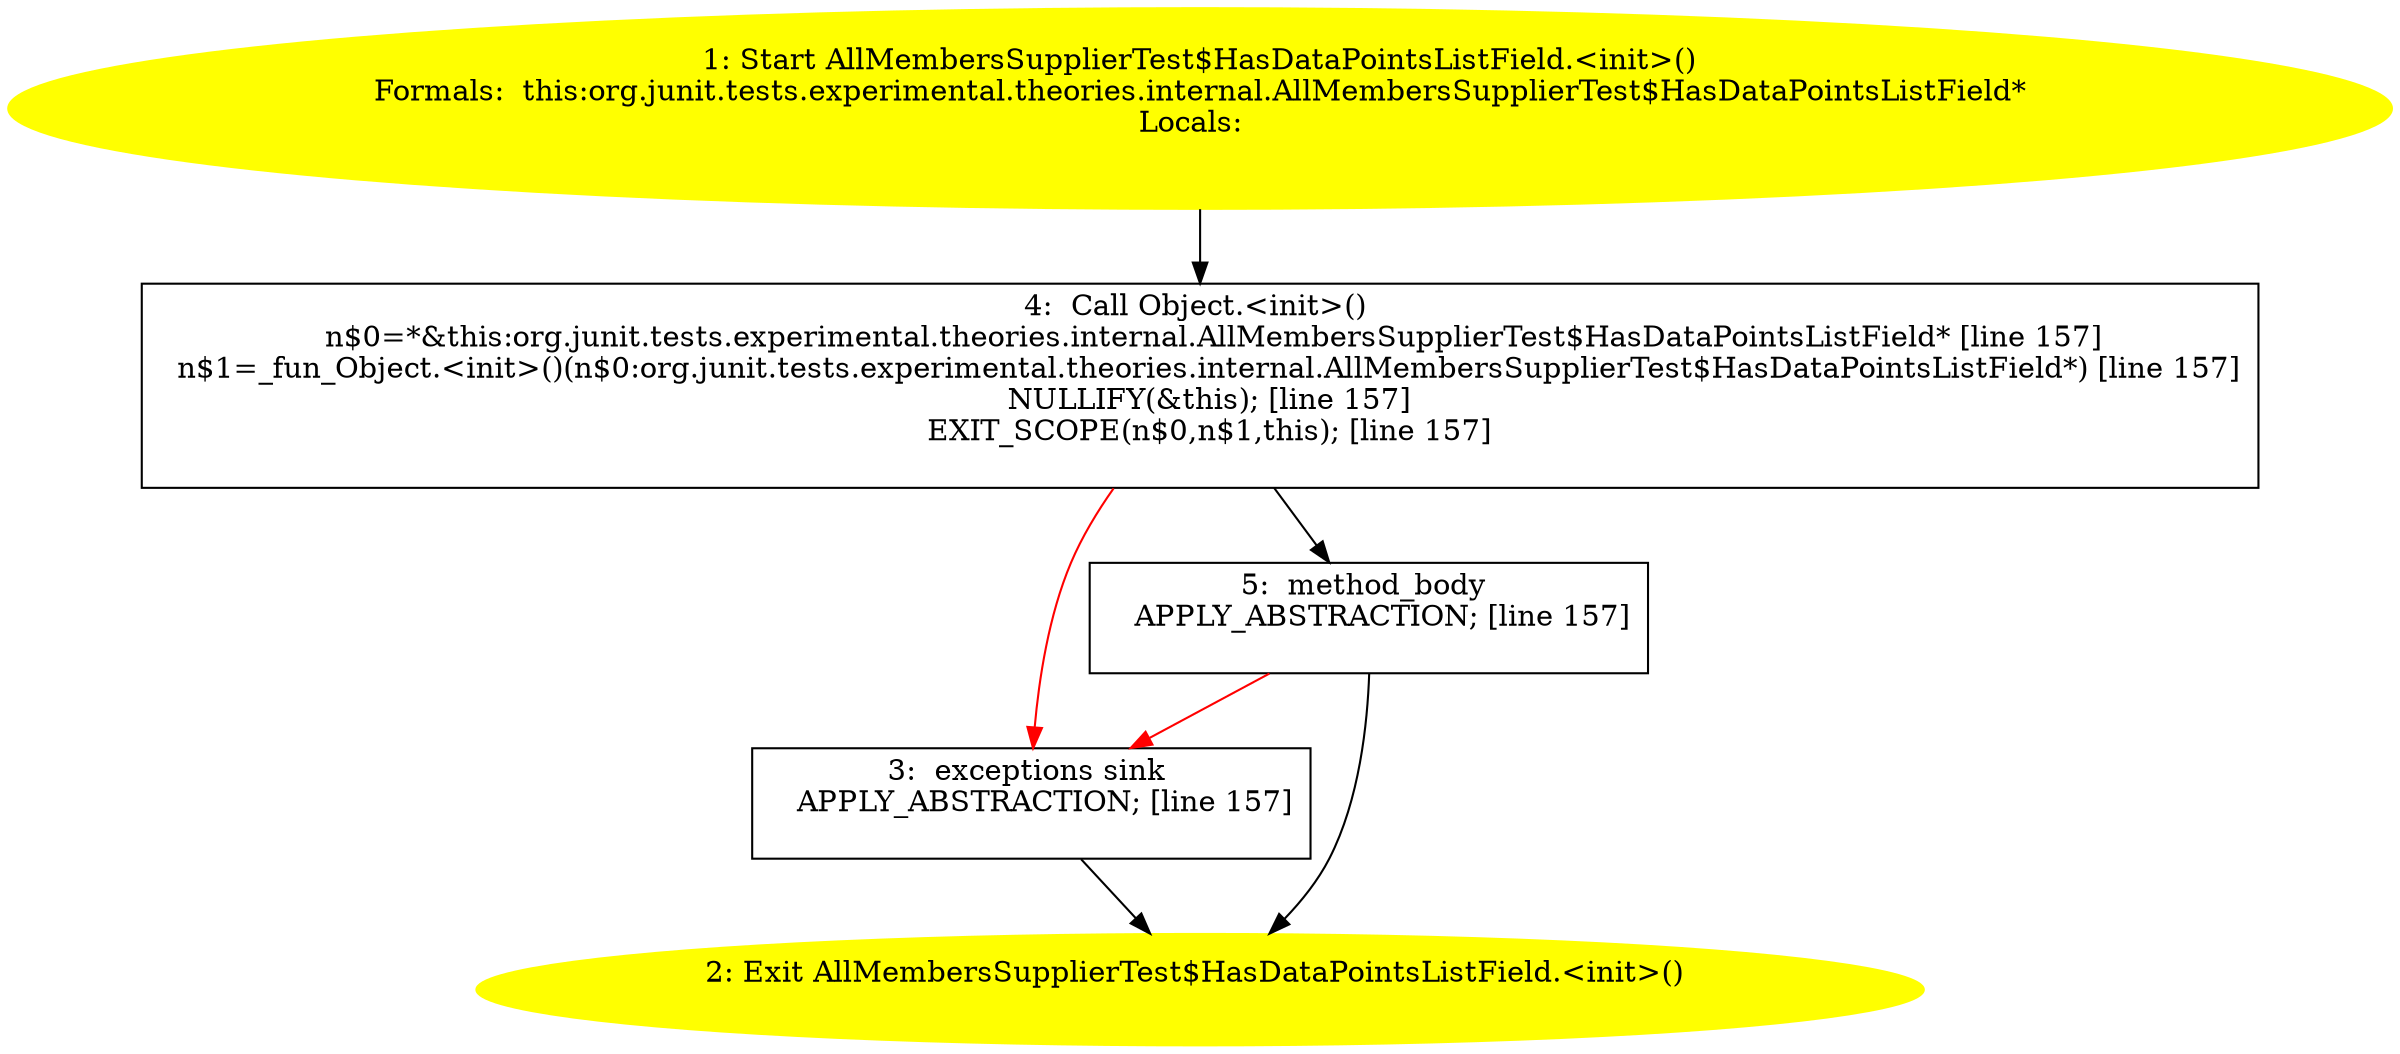 /* @generated */
digraph cfg {
"org.junit.tests.experimental.theories.internal.AllMembersSupplierTest$HasDataPointsListField.<init>(.527b8a290c2c9b8f6d8370c694163a86_1" [label="1: Start AllMembersSupplierTest$HasDataPointsListField.<init>()\nFormals:  this:org.junit.tests.experimental.theories.internal.AllMembersSupplierTest$HasDataPointsListField*\nLocals:  \n  " color=yellow style=filled]
	

	 "org.junit.tests.experimental.theories.internal.AllMembersSupplierTest$HasDataPointsListField.<init>(.527b8a290c2c9b8f6d8370c694163a86_1" -> "org.junit.tests.experimental.theories.internal.AllMembersSupplierTest$HasDataPointsListField.<init>(.527b8a290c2c9b8f6d8370c694163a86_4" ;
"org.junit.tests.experimental.theories.internal.AllMembersSupplierTest$HasDataPointsListField.<init>(.527b8a290c2c9b8f6d8370c694163a86_2" [label="2: Exit AllMembersSupplierTest$HasDataPointsListField.<init>() \n  " color=yellow style=filled]
	

"org.junit.tests.experimental.theories.internal.AllMembersSupplierTest$HasDataPointsListField.<init>(.527b8a290c2c9b8f6d8370c694163a86_3" [label="3:  exceptions sink \n   APPLY_ABSTRACTION; [line 157]\n " shape="box"]
	

	 "org.junit.tests.experimental.theories.internal.AllMembersSupplierTest$HasDataPointsListField.<init>(.527b8a290c2c9b8f6d8370c694163a86_3" -> "org.junit.tests.experimental.theories.internal.AllMembersSupplierTest$HasDataPointsListField.<init>(.527b8a290c2c9b8f6d8370c694163a86_2" ;
"org.junit.tests.experimental.theories.internal.AllMembersSupplierTest$HasDataPointsListField.<init>(.527b8a290c2c9b8f6d8370c694163a86_4" [label="4:  Call Object.<init>() \n   n$0=*&this:org.junit.tests.experimental.theories.internal.AllMembersSupplierTest$HasDataPointsListField* [line 157]\n  n$1=_fun_Object.<init>()(n$0:org.junit.tests.experimental.theories.internal.AllMembersSupplierTest$HasDataPointsListField*) [line 157]\n  NULLIFY(&this); [line 157]\n  EXIT_SCOPE(n$0,n$1,this); [line 157]\n " shape="box"]
	

	 "org.junit.tests.experimental.theories.internal.AllMembersSupplierTest$HasDataPointsListField.<init>(.527b8a290c2c9b8f6d8370c694163a86_4" -> "org.junit.tests.experimental.theories.internal.AllMembersSupplierTest$HasDataPointsListField.<init>(.527b8a290c2c9b8f6d8370c694163a86_5" ;
	 "org.junit.tests.experimental.theories.internal.AllMembersSupplierTest$HasDataPointsListField.<init>(.527b8a290c2c9b8f6d8370c694163a86_4" -> "org.junit.tests.experimental.theories.internal.AllMembersSupplierTest$HasDataPointsListField.<init>(.527b8a290c2c9b8f6d8370c694163a86_3" [color="red" ];
"org.junit.tests.experimental.theories.internal.AllMembersSupplierTest$HasDataPointsListField.<init>(.527b8a290c2c9b8f6d8370c694163a86_5" [label="5:  method_body \n   APPLY_ABSTRACTION; [line 157]\n " shape="box"]
	

	 "org.junit.tests.experimental.theories.internal.AllMembersSupplierTest$HasDataPointsListField.<init>(.527b8a290c2c9b8f6d8370c694163a86_5" -> "org.junit.tests.experimental.theories.internal.AllMembersSupplierTest$HasDataPointsListField.<init>(.527b8a290c2c9b8f6d8370c694163a86_2" ;
	 "org.junit.tests.experimental.theories.internal.AllMembersSupplierTest$HasDataPointsListField.<init>(.527b8a290c2c9b8f6d8370c694163a86_5" -> "org.junit.tests.experimental.theories.internal.AllMembersSupplierTest$HasDataPointsListField.<init>(.527b8a290c2c9b8f6d8370c694163a86_3" [color="red" ];
}
